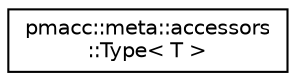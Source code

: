 digraph "Graphical Class Hierarchy"
{
 // LATEX_PDF_SIZE
  edge [fontname="Helvetica",fontsize="10",labelfontname="Helvetica",labelfontsize="10"];
  node [fontname="Helvetica",fontsize="10",shape=record];
  rankdir="LR";
  Node0 [label="pmacc::meta::accessors\l::Type\< T \>",height=0.2,width=0.4,color="black", fillcolor="white", style="filled",URL="$structpmacc_1_1meta_1_1accessors_1_1_type.html",tooltip="Get ::type member of the given type."];
}
